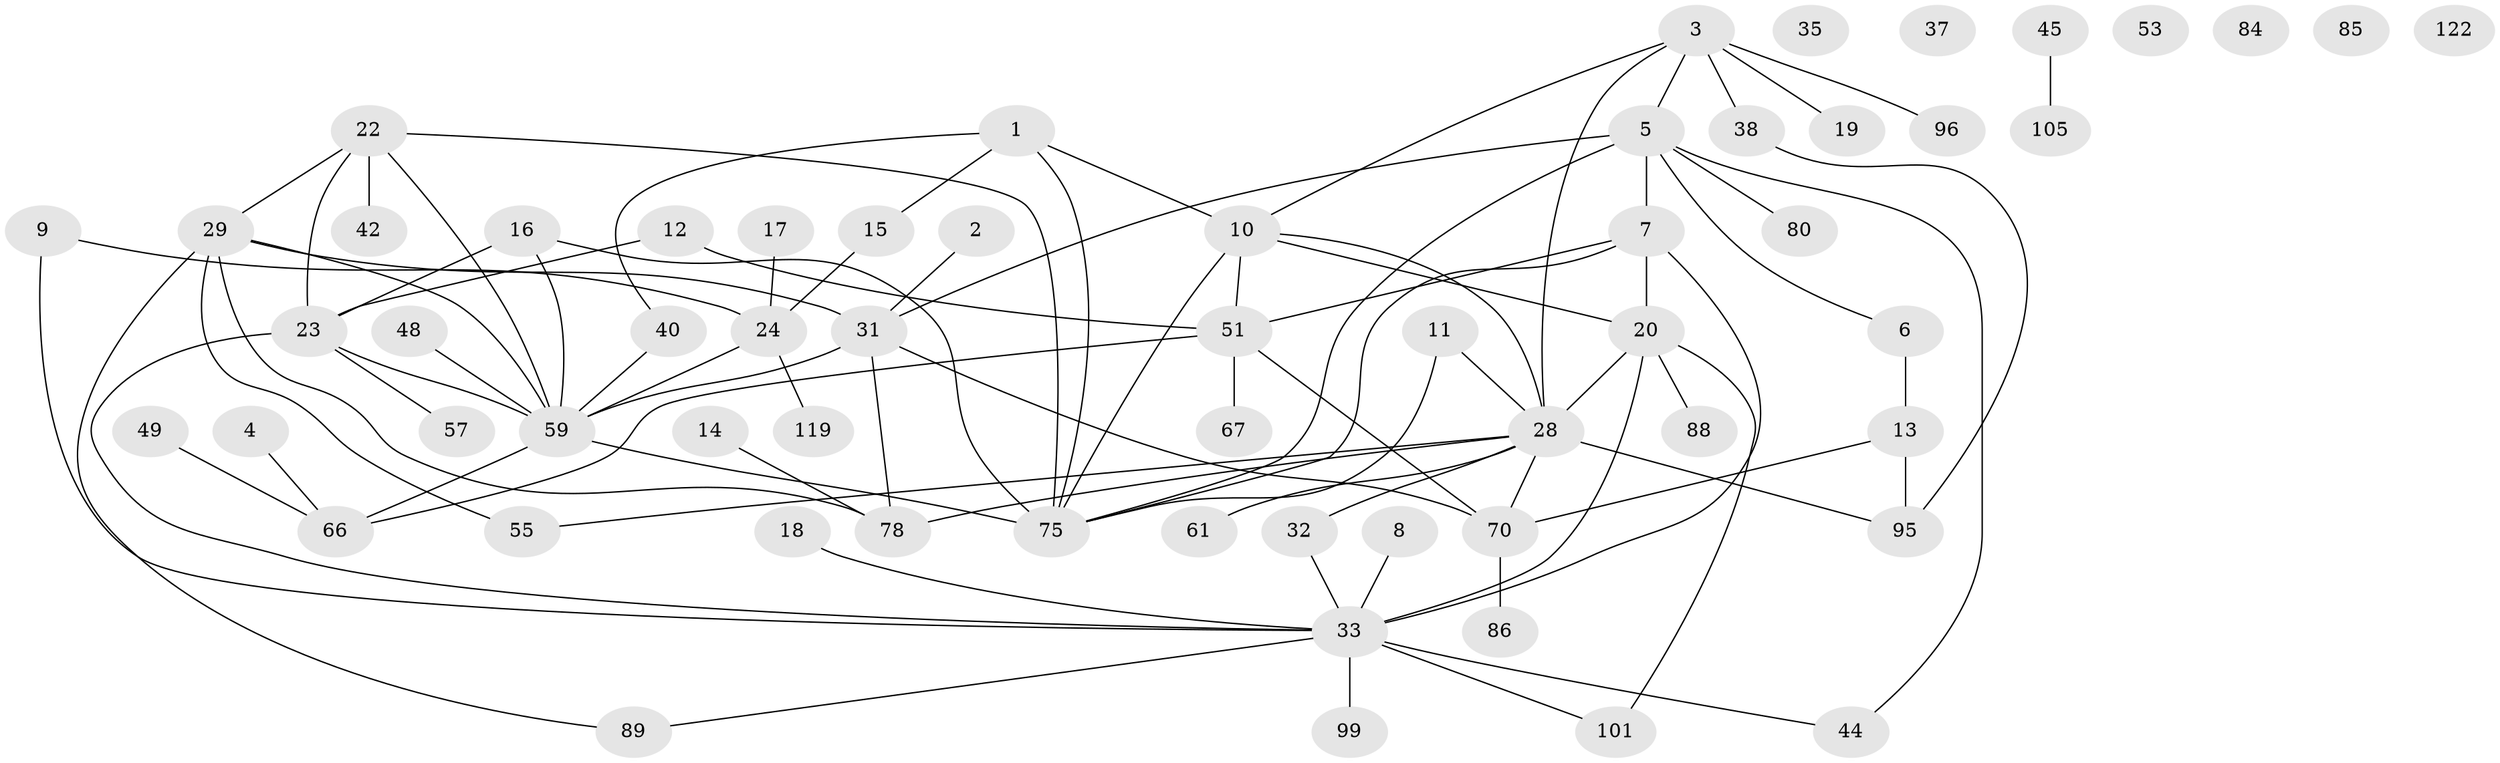 // original degree distribution, {2: 0.29770992366412213, 1: 0.2595419847328244, 3: 0.17557251908396945, 4: 0.12213740458015267, 5: 0.04580152671755725, 0: 0.03816793893129771, 7: 0.022900763358778626, 6: 0.030534351145038167, 8: 0.007633587786259542}
// Generated by graph-tools (version 1.1) at 2025/16/03/04/25 18:16:26]
// undirected, 61 vertices, 87 edges
graph export_dot {
graph [start="1"]
  node [color=gray90,style=filled];
  1 [super="+64"];
  2 [super="+26"];
  3 [super="+107+25"];
  4;
  5 [super="+63+27"];
  6 [super="+69"];
  7 [super="+121+123"];
  8 [super="+130+94"];
  9;
  10 [super="+79+77"];
  11 [super="+112"];
  12 [super="+56"];
  13 [super="+83+68+91"];
  14;
  15 [super="+41"];
  16 [super="+82"];
  17;
  18 [super="+30"];
  19;
  20 [super="+21+117+92+73"];
  22 [super="+104"];
  23 [super="+109+120+43"];
  24 [super="+98+47"];
  28 [super="+72+46+58"];
  29 [super="+34"];
  31 [super="+36+76"];
  32;
  33 [super="+81+39"];
  35;
  37;
  38 [super="+125"];
  40;
  42 [super="+87"];
  44;
  45 [super="+128+65"];
  48 [super="+110"];
  49 [super="+102+50+52"];
  51 [super="+127"];
  53;
  55 [super="+60"];
  57 [super="+74"];
  59 [super="+62+111+103"];
  61;
  66 [super="+118"];
  67;
  70 [super="+115"];
  75 [super="+108"];
  78 [super="+113"];
  80;
  84;
  85 [super="+131"];
  86;
  88 [super="+106"];
  89;
  95;
  96;
  99;
  101;
  105;
  119;
  122;
  1 -- 40;
  1 -- 75;
  1 -- 15;
  1 -- 10;
  2 -- 31;
  3 -- 5;
  3 -- 96;
  3 -- 19;
  3 -- 38;
  3 -- 10;
  3 -- 28;
  4 -- 66;
  5 -- 6;
  5 -- 80;
  5 -- 75;
  5 -- 44;
  5 -- 7;
  5 -- 31;
  6 -- 13 [weight=2];
  7 -- 33;
  7 -- 51;
  7 -- 20;
  7 -- 75;
  8 -- 33 [weight=2];
  9 -- 33;
  9 -- 24;
  10 -- 75;
  10 -- 51;
  10 -- 28;
  10 -- 20;
  11 -- 28;
  11 -- 75;
  12 -- 51;
  12 -- 23;
  13 -- 70;
  13 -- 95;
  14 -- 78;
  15 -- 24;
  16 -- 75 [weight=2];
  16 -- 23;
  16 -- 59 [weight=2];
  17 -- 24;
  18 -- 33;
  20 -- 101;
  20 -- 88;
  20 -- 33;
  20 -- 28;
  22 -- 75;
  22 -- 23;
  22 -- 29;
  22 -- 42;
  22 -- 59;
  23 -- 57;
  23 -- 33 [weight=2];
  23 -- 59;
  24 -- 59;
  24 -- 119;
  28 -- 55;
  28 -- 95;
  28 -- 78;
  28 -- 70;
  28 -- 32;
  28 -- 61;
  29 -- 78;
  29 -- 55;
  29 -- 89;
  29 -- 31;
  29 -- 59;
  31 -- 70 [weight=2];
  31 -- 78;
  31 -- 59;
  32 -- 33;
  33 -- 99;
  33 -- 101;
  33 -- 89;
  33 -- 44;
  38 -- 95;
  40 -- 59;
  45 -- 105;
  48 -- 59;
  49 -- 66;
  51 -- 66;
  51 -- 67;
  51 -- 70;
  59 -- 75;
  59 -- 66;
  70 -- 86;
}
